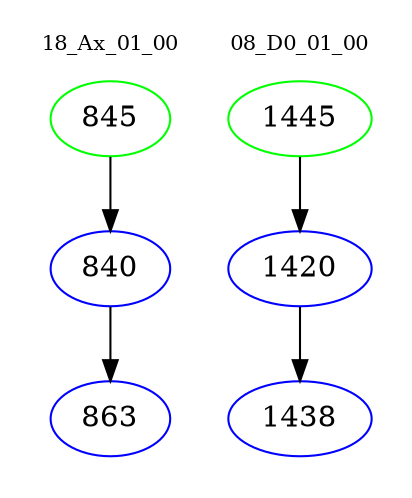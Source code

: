 digraph{
subgraph cluster_0 {
color = white
label = "18_Ax_01_00";
fontsize=10;
T0_845 [label="845", color="green"]
T0_845 -> T0_840 [color="black"]
T0_840 [label="840", color="blue"]
T0_840 -> T0_863 [color="black"]
T0_863 [label="863", color="blue"]
}
subgraph cluster_1 {
color = white
label = "08_D0_01_00";
fontsize=10;
T1_1445 [label="1445", color="green"]
T1_1445 -> T1_1420 [color="black"]
T1_1420 [label="1420", color="blue"]
T1_1420 -> T1_1438 [color="black"]
T1_1438 [label="1438", color="blue"]
}
}

